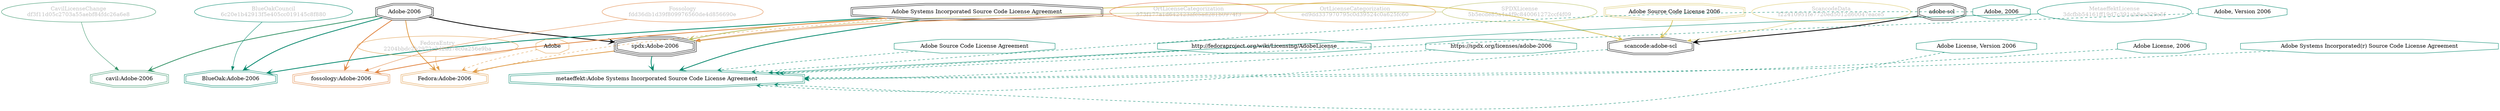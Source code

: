 strict digraph {
    node [shape=box];
    graph [splines=curved];
    234 [label="SPDXLicense\n5b5ecde85a4a4f9c840061272ccf4f09"
        ,fontcolor=gray
        ,color="#b8bf62"
        ,fillcolor="beige;1"
        ,shape=ellipse];
    235 [label="spdx:Adobe-2006"
        ,shape=tripleoctagon];
    236 [label="Adobe-2006"
        ,shape=doubleoctagon];
    237 [label="Adobe Systems Incorporated Source Code License Agreement"
        ,shape=doubleoctagon];
    5862 [label="FedoraEntry\n2204bbdc2b2972c2d2ad7ec0a256e9ba"
         ,fontcolor=gray
         ,color="#e09d4b"
         ,fillcolor="beige;1"
         ,shape=ellipse];
    5863 [label="Fedora:Adobe-2006"
         ,color="#e09d4b"
         ,shape=doubleoctagon];
    5864 [label=Adobe
         ,color="#e09d4b"
         ,shape=octagon];
    9046 [label="BlueOakCouncil\n6c20e1b42913f5e405cc019145c8f880"
         ,fontcolor=gray
         ,color="#00876c"
         ,fillcolor="beige;1"
         ,shape=ellipse];
    9047 [label="BlueOak:Adobe-2006"
         ,color="#00876c"
         ,shape=doubleoctagon];
    11326 [label="ScancodeData\nf22410951fe7720ed5012d60047eace5"
          ,fontcolor=gray
          ,color="#dac767"
          ,fillcolor="beige;1"
          ,shape=ellipse];
    11327 [label="scancode:adobe-scl"
          ,shape=doubleoctagon];
    11328 [label="adobe-scl"
          ,shape=doubleoctagon];
    11329 [label="Adobe Source Code License 2006"
          ,color="#dac767"
          ,shape=doubleoctagon];
    26131 [label="Fossology\nfdd36db1d39f809976560de4d856690e"
          ,fontcolor=gray
          ,color="#e18745"
          ,fillcolor="beige;1"
          ,shape=ellipse];
    26132 [label="fossology:Adobe-2006"
          ,color="#e18745"
          ,shape=doubleoctagon];
    28493 [label="OrtLicenseCategorization\n973f177a1d642423afc5ad281b0974f3"
          ,fontcolor=gray
          ,color="#e06f45"
          ,fillcolor="beige;1"
          ,shape=ellipse];
    35353 [label="OrtLicenseCategorization\ned9dd337970795c0d39524c0a625fc60"
          ,fontcolor=gray
          ,color="#e09d4b"
          ,fillcolor="beige;1"
          ,shape=ellipse];
    36306 [label="CavilLicenseChange\ndf3f11d05c2703a55aebf84fdc26a6e8"
          ,fontcolor=gray
          ,color="#379469"
          ,fillcolor="beige;1"
          ,shape=ellipse];
    36307 [label="cavil:Adobe-2006"
          ,color="#379469"
          ,shape=doubleoctagon];
    38905 [label="MetaeffektLicense\n3dcfbb54161ff19d7c391ab8ee329e5f"
          ,fontcolor=gray
          ,color="#00876c"
          ,fillcolor="beige;1"
          ,shape=ellipse];
    38906 [label="metaeffekt:Adobe Systems Incorporated Source Code License Agreement"
          ,color="#00876c"
          ,shape=doubleoctagon];
    38907 [label="Adobe, Version 2006"
          ,color="#00876c"
          ,shape=octagon];
    38908 [label="Adobe, 2006"
          ,color="#00876c"
          ,shape=octagon];
    38909 [label="Adobe License, Version 2006"
          ,color="#00876c"
          ,shape=octagon];
    38910 [label="Adobe License, 2006"
          ,color="#00876c"
          ,shape=octagon];
    38911 [label="Adobe Systems Incorporated(r) Source Code License Agreement"
          ,color="#00876c"
          ,shape=octagon];
    38912 [label="Adobe Source Code License Agreement"
          ,color="#00876c"
          ,shape=octagon];
    38913 [label="http://fedoraproject.org/wiki/Licensing/AdobeLicense"
          ,color="#00876c"
          ,shape=octagon];
    38915 [label="https://spdx.org/licenses/adobe-2006"
          ,color="#00876c"
          ,shape=octagon];
    234 -> 235 [weight=0.5
               ,color="#b8bf62"];
    235 -> 5863 [style=bold
                ,arrowhead=vee
                ,weight=0.7
                ,color="#e09d4b"];
    235 -> 38906 [style=bold
                 ,arrowhead=vee
                 ,weight=0.7
                 ,color="#00876c"];
    236 -> 235 [style=bold
               ,arrowhead=vee
               ,weight=0.7];
    236 -> 5863 [style=bold
                ,arrowhead=vee
                ,weight=0.7
                ,color="#e09d4b"];
    236 -> 9047 [style=bold
                ,arrowhead=vee
                ,weight=0.7
                ,color="#00876c"];
    236 -> 26132 [style=bold
                 ,arrowhead=vee
                 ,weight=0.7
                 ,color="#e18745"];
    236 -> 36307 [style=bold
                 ,arrowhead=vee
                 ,weight=0.7
                 ,color="#379469"];
    236 -> 36307 [style=bold
                 ,arrowhead=vee
                 ,weight=0.7
                 ,color="#379469"];
    237 -> 235 [style=bold
               ,arrowhead=vee
               ,weight=0.7
               ,color="#b8bf62"];
    237 -> 5863 [style=dashed
                ,arrowhead=vee
                ,weight=0.5
                ,color="#e09d4b"];
    237 -> 9047 [style=bold
                ,arrowhead=vee
                ,weight=0.7
                ,color="#00876c"];
    237 -> 11327 [style=bold
                 ,arrowhead=vee
                 ,weight=0.7
                 ,color="#dac767"];
    237 -> 26132 [style=bold
                 ,arrowhead=vee
                 ,weight=0.7
                 ,color="#e18745"];
    237 -> 38906 [style=bold
                 ,arrowhead=vee
                 ,weight=0.7
                 ,color="#00876c"];
    237 -> 38906 [style=bold
                 ,arrowhead=vee
                 ,weight=0.7
                 ,color="#00876c"];
    5862 -> 5863 [weight=0.5
                 ,color="#e09d4b"];
    5864 -> 5863 [style=dashed
                 ,arrowhead=vee
                 ,weight=0.5
                 ,color="#e09d4b"];
    9046 -> 9047 [weight=0.5
                 ,color="#00876c"];
    11326 -> 11327 [weight=0.5
                   ,color="#dac767"];
    11327 -> 38906 [style=dashed
                   ,arrowhead=vee
                   ,weight=0.5
                   ,color="#00876c"];
    11328 -> 11327 [style=bold
                   ,arrowhead=vee
                   ,weight=0.7];
    11329 -> 11327 [style=bold
                   ,arrowhead=vee
                   ,weight=0.7
                   ,color="#dac767"];
    26131 -> 26132 [weight=0.5
                   ,color="#e18745"];
    28493 -> 235 [weight=0.5
                 ,color="#e06f45"];
    35353 -> 235 [weight=0.5
                 ,color="#e09d4b"];
    36306 -> 36307 [weight=0.5
                   ,color="#379469"];
    38905 -> 38906 [weight=0.5
                   ,color="#00876c"];
    38907 -> 38906 [style=dashed
                   ,arrowhead=vee
                   ,weight=0.5
                   ,color="#00876c"];
    38908 -> 38906 [style=dashed
                   ,arrowhead=vee
                   ,weight=0.5
                   ,color="#00876c"];
    38909 -> 38906 [style=dashed
                   ,arrowhead=vee
                   ,weight=0.5
                   ,color="#00876c"];
    38910 -> 38906 [style=dashed
                   ,arrowhead=vee
                   ,weight=0.5
                   ,color="#00876c"];
    38911 -> 38906 [style=dashed
                   ,arrowhead=vee
                   ,weight=0.5
                   ,color="#00876c"];
    38912 -> 38906 [style=dashed
                   ,arrowhead=vee
                   ,weight=0.5
                   ,color="#00876c"];
    38913 -> 38906 [style=dashed
                   ,arrowhead=vee
                   ,weight=0.5
                   ,color="#00876c"];
    38915 -> 38906 [style=dashed
                   ,arrowhead=vee
                   ,weight=0.5
                   ,color="#00876c"];
}
